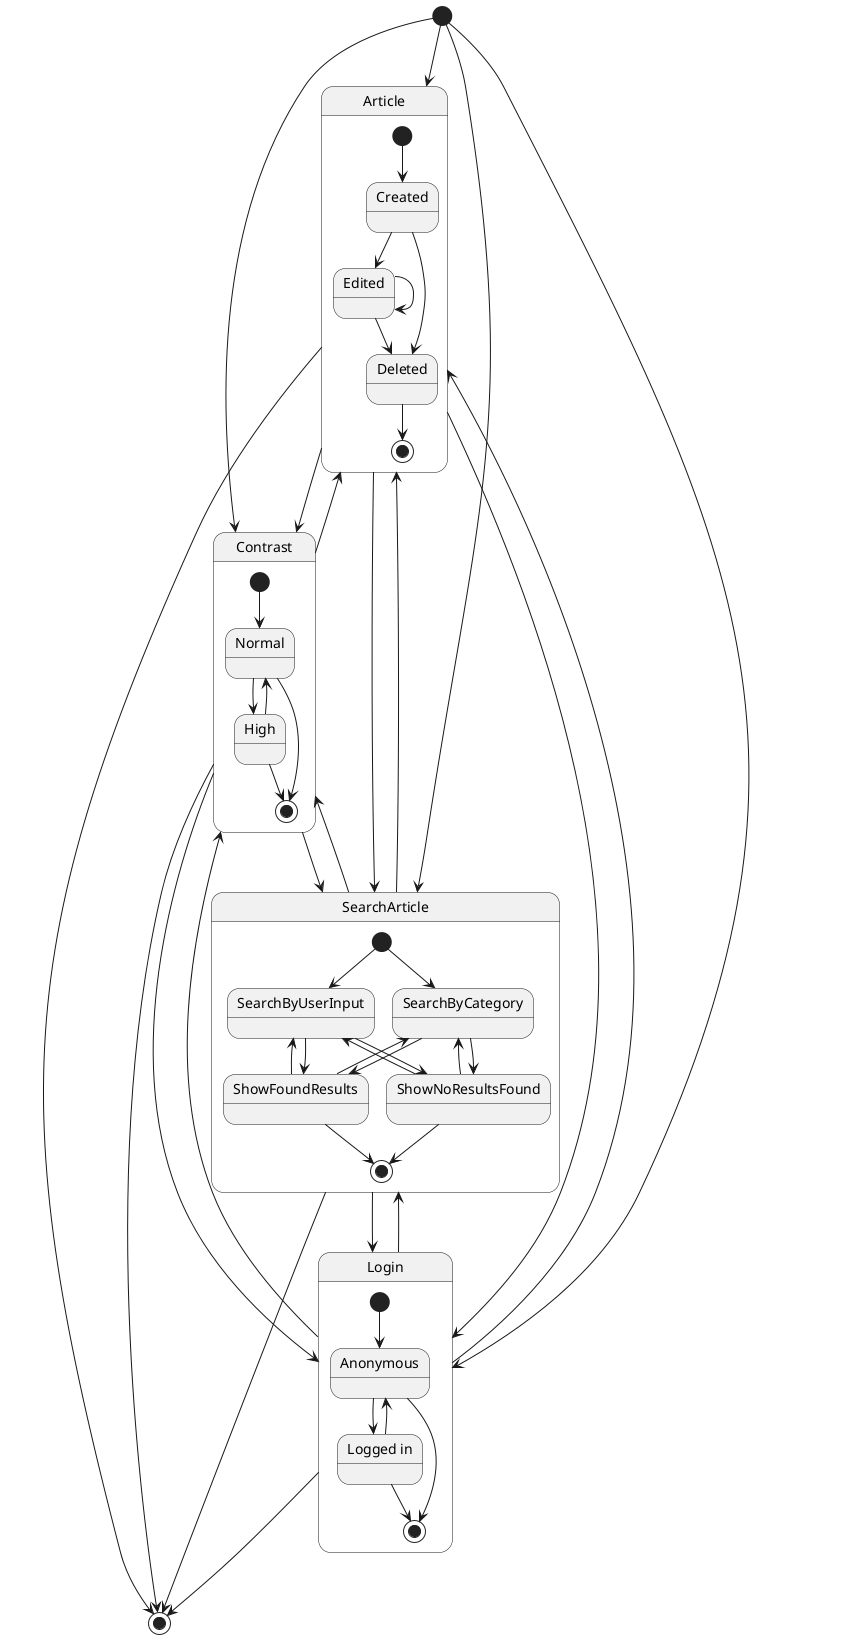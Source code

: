 @startuml combined

state Article {
  state "Created" as C
  state "Edited" as E 
  state "Deleted" as D

  [*] --> C

  C --> E
  C --> D
  
  E --> E
  E --> D
  
  D --> [*]
}

state Contrast {
  state "Normal" as N
  state "High" as H

  [*] --> N
  
  N --> H
  H --> N

  N --> [*]  
  H --> [*]
}

state SearchArticle {
  state "SearchByCategory" as SBC
  state "SearchByUserInput" as SBUI
  state "ShowFoundResults" as SFR
  state "ShowNoResultsFound" as SNFR
  
  [*] --> SBC
  [*] --> SBUI
  
  SBUI --> SFR
  SBC --> SFR
  
  SFR -left-> SBC 
  SFR -left-> SBUI
  
  SBC --> SNFR
  SBUI --> SNFR
  
  SNFR -left-> SBC
  SNFR -left-> SBUI
  
  SFR --> [*]
  SNFR --> [*]
}

state Login {
    state "Anonymous" as A
    state "Logged in" as L

    [*] --> A
    A --> L
    L --> A
    L --> [*]
    A --> [*]
}

[*] --> Article
[*] --> Contrast
[*] --> Login
[*] --> SearchArticle

Article --> SearchArticle
Article --> Contrast
Article --> Login
Article --> [*]

SearchArticle --> Article
SearchArticle --> Contrast
SearchArticle --> Login
SearchArticle --> [*]

Contrast --> Article
Contrast --> SearchArticle
Contrast --> Login
Contrast --> [*]

Login --> Article
Login --> SearchArticle
Login --> Contrast
Login --> [*]

@enduml
